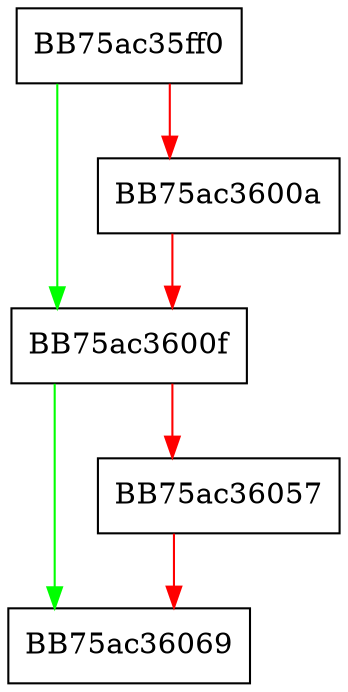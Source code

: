 digraph FindFirst {
  node [shape="box"];
  graph [splines=ortho];
  BB75ac35ff0 -> BB75ac3600f [color="green"];
  BB75ac35ff0 -> BB75ac3600a [color="red"];
  BB75ac3600a -> BB75ac3600f [color="red"];
  BB75ac3600f -> BB75ac36069 [color="green"];
  BB75ac3600f -> BB75ac36057 [color="red"];
  BB75ac36057 -> BB75ac36069 [color="red"];
}